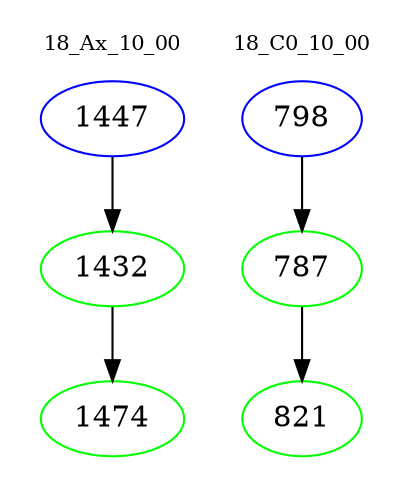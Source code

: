 digraph{
subgraph cluster_0 {
color = white
label = "18_Ax_10_00";
fontsize=10;
T0_1447 [label="1447", color="blue"]
T0_1447 -> T0_1432 [color="black"]
T0_1432 [label="1432", color="green"]
T0_1432 -> T0_1474 [color="black"]
T0_1474 [label="1474", color="green"]
}
subgraph cluster_1 {
color = white
label = "18_C0_10_00";
fontsize=10;
T1_798 [label="798", color="blue"]
T1_798 -> T1_787 [color="black"]
T1_787 [label="787", color="green"]
T1_787 -> T1_821 [color="black"]
T1_821 [label="821", color="green"]
}
}
